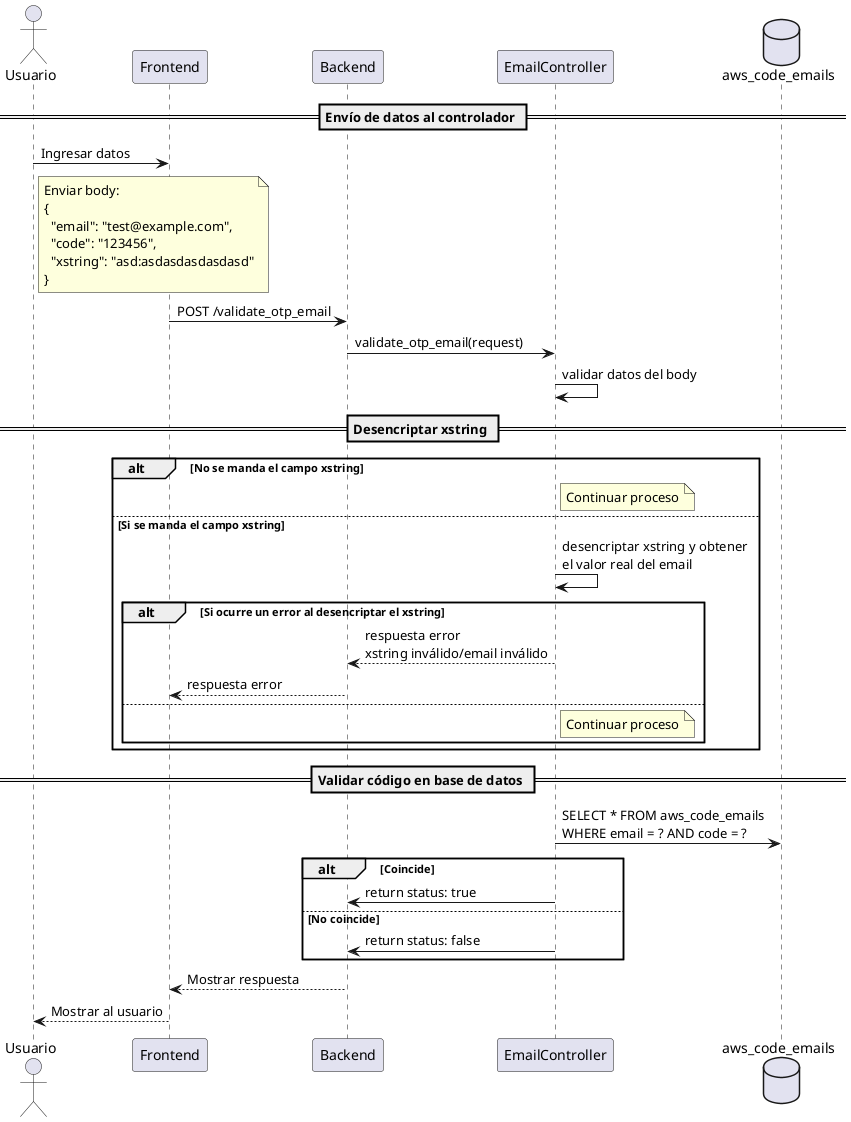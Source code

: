 @startuml validate_otp_email
actor Usuario
participant Frontend
participant Backend
participant EmailController
database DB as "aws_code_emails"

== Envío de datos al controlador ==
Usuario -> Frontend : Ingresar datos
note right of Usuario
  Enviar body:
  {
    "email": "test@example.com",
    "code": "123456",
    "xstring": "asd:asdasdasdasdasd"
  }
end note
Frontend -> Backend : POST /validate_otp_email
Backend -> EmailController : validate_otp_email(request)
EmailController -> EmailController : validar datos del body

== Desencriptar xstring ==
alt No se manda el campo xstring 
    note right of EmailController
        Continuar proceso
    end note
else Si se manda el campo xstring
    EmailController -> EmailController : desencriptar xstring y obtener\nel valor real del email
    alt Si ocurre un error al desencriptar el xstring
        EmailController --> Backend : respuesta error\nxstring inválido/email inválido
        Backend --> Frontend : respuesta error
    else
        note right of EmailController
            Continuar proceso
        end note
    end
end

== Validar código en base de datos ==
EmailController -> DB : SELECT * FROM aws_code_emails\nWHERE email = ? AND code = ?
alt Coincide
    EmailController -> Backend : return status: true
else No coincide
    EmailController -> Backend : return status: false
end

Backend --> Frontend : Mostrar respuesta
Frontend --> Usuario : Mostrar al usuario
@enduml